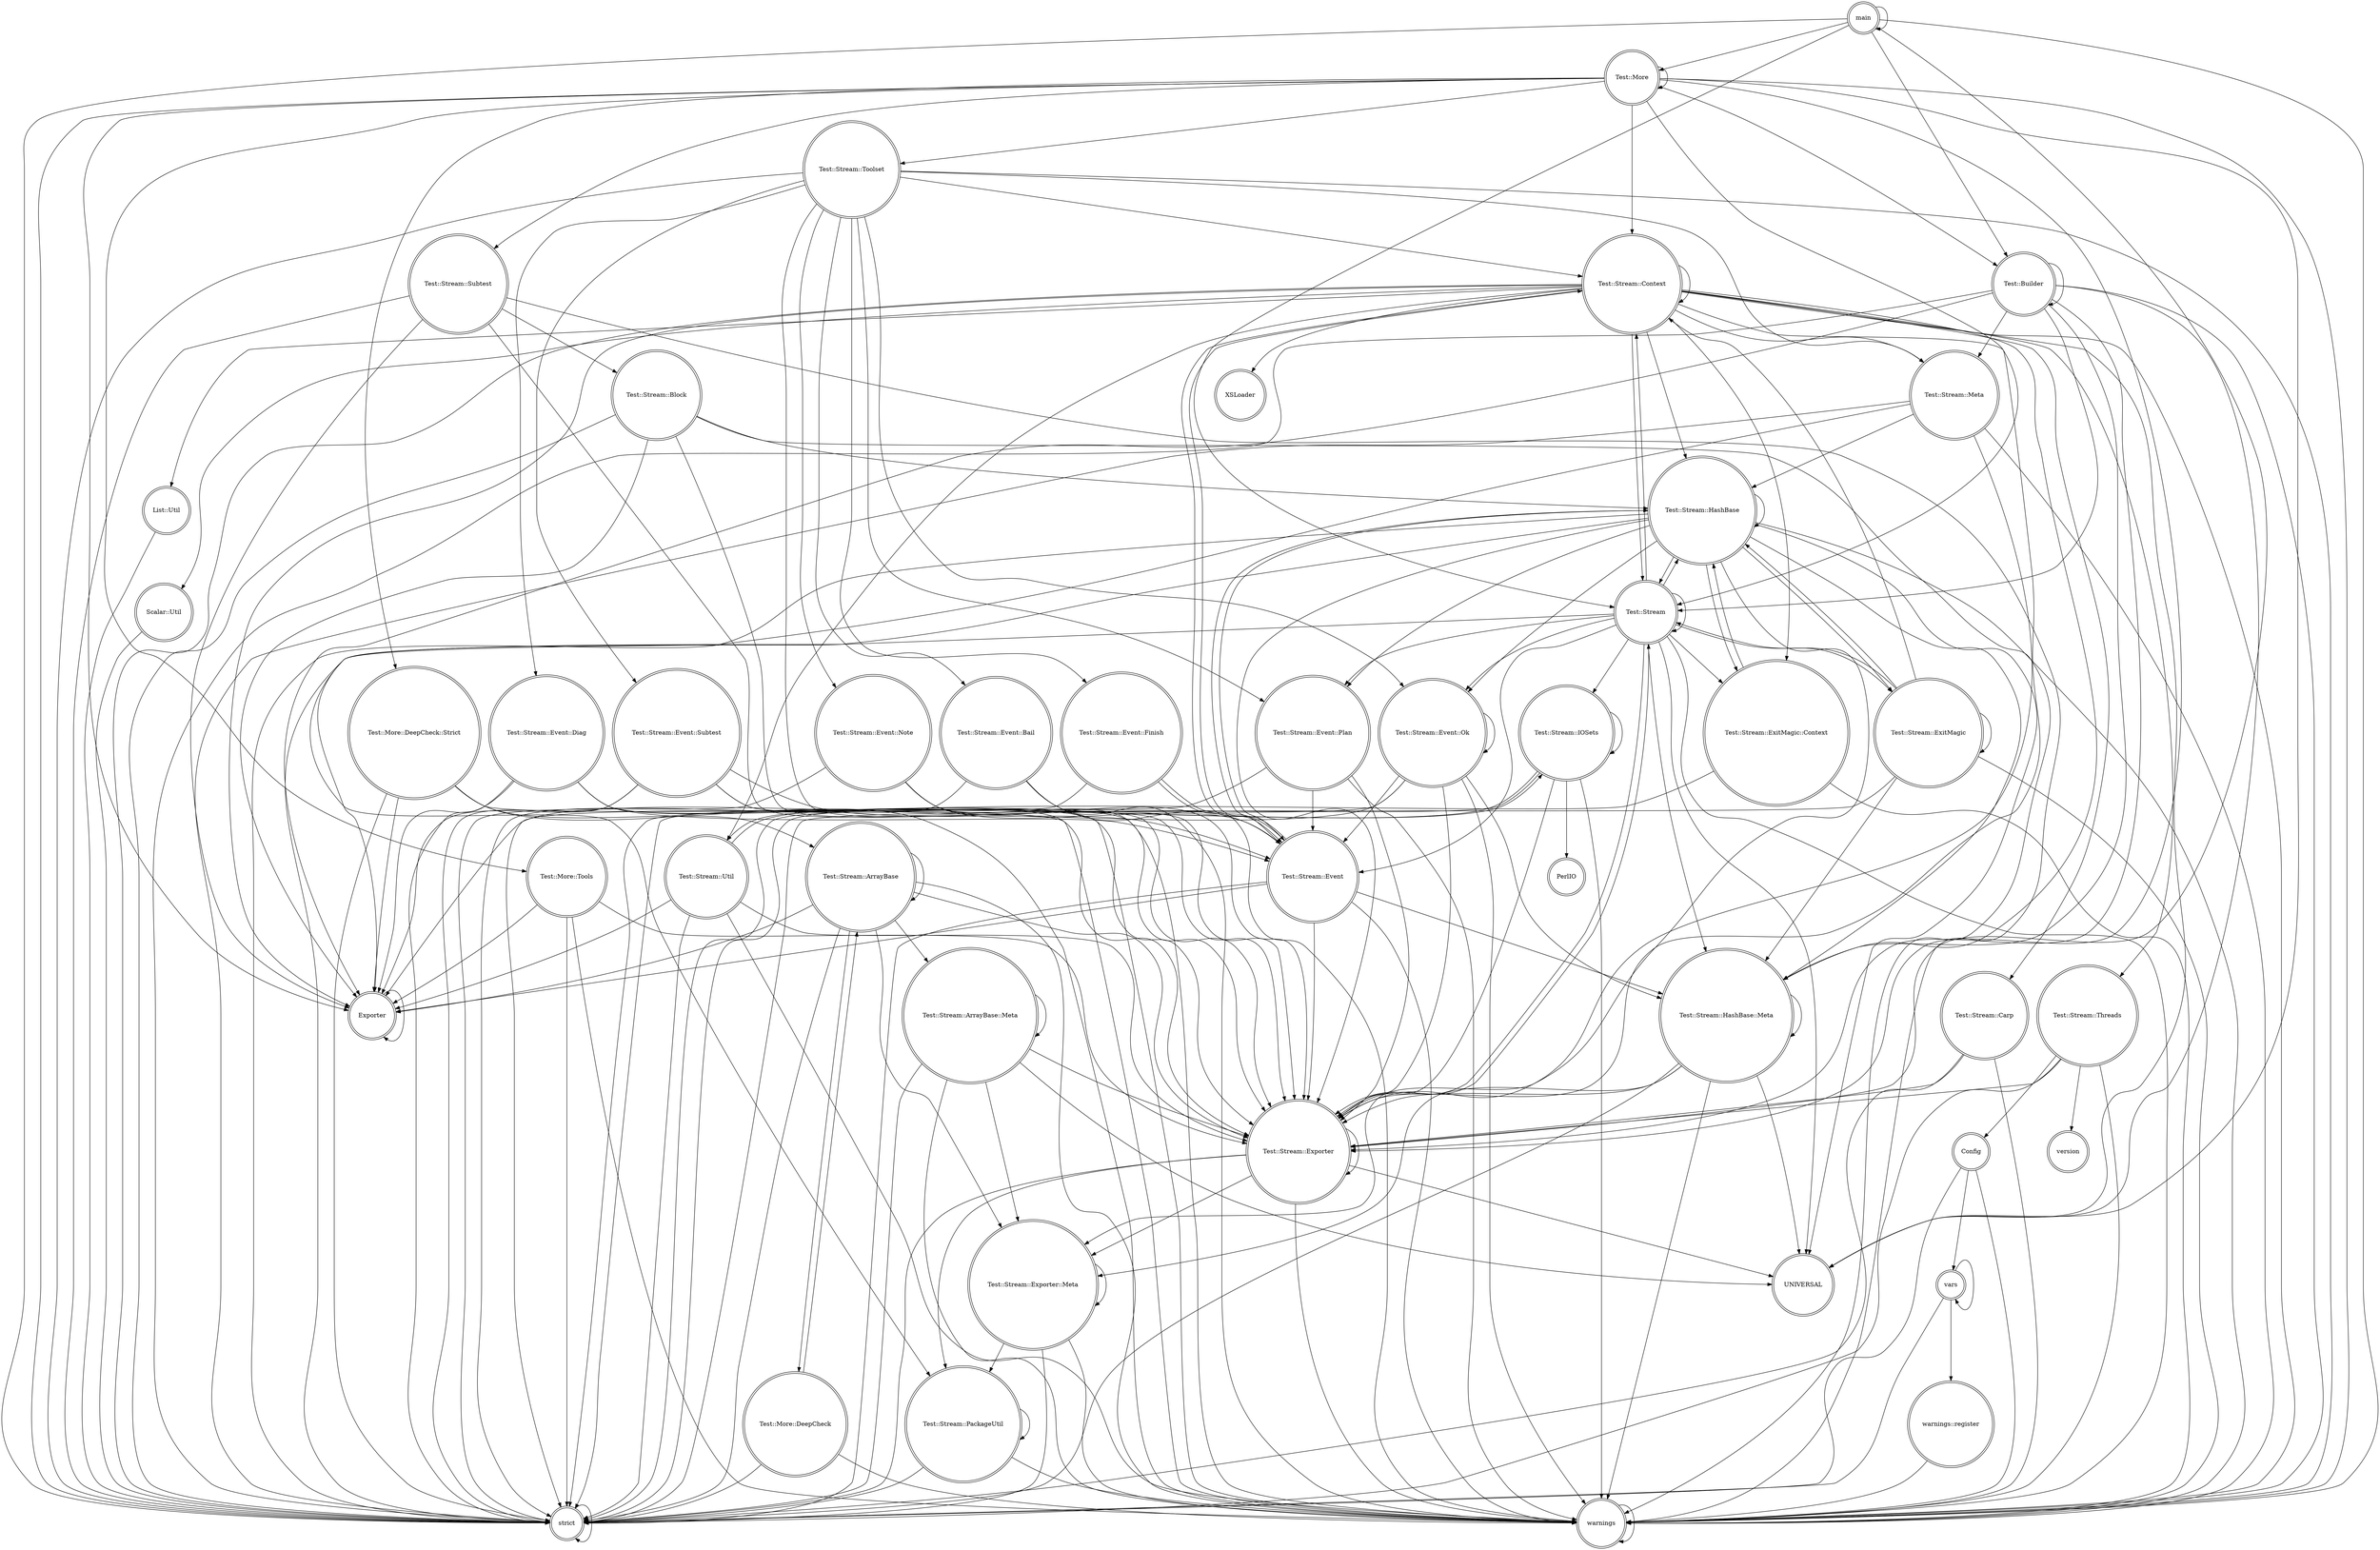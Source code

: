 digraph {
graph [overlap=false]
node [shape=doublecircle];
"Test::More" -> "strict";
"Test::Stream::Meta" -> "warnings";
"Test::Stream::Context" -> "List::Util";
"Test::Stream::Meta" -> "Test::Stream::HashBase";
"Test::Stream" -> "Test::Stream::Exporter";
"Test::Stream::ArrayBase::Meta" -> "Test::Stream::Exporter::Meta";
"Test::Stream" -> "Test::Stream::ExitMagic";
"Test::Stream::Exporter::Meta" -> "Test::Stream::PackageUtil";
"Test::Stream::ArrayBase" -> "Test::Stream::ArrayBase";
"Test::Stream::Exporter" -> "Test::Stream::Exporter::Meta";
"warnings::register" -> "warnings";
"Test::Stream::Util" -> "Test::Stream::Exporter";
"Test::More" -> "Test::More::DeepCheck::Strict";
"Test::Stream::Block" -> "strict";
"Test::Stream::Event" -> "Test::Stream::HashBase::Meta";
"Test::Builder" -> "warnings";
"main" -> "Test::More";
"Test::Stream::Event::Note" -> "warnings";
"Test::Stream::Event" -> "Test::Stream::HashBase";
"Test::Stream::ExitMagic::Context" -> "warnings";
"Test::Stream::Meta" -> "Test::Stream::Exporter";
"Test::Stream::Event::Diag" -> "Test::Stream::Exporter";
"Test::Stream::Subtest" -> "warnings";
"Test::More" -> "Test::Builder";
"Test::Stream::ArrayBase" -> "Test::Stream::Exporter::Meta";
"Test::Stream::Event::Diag" -> "Test::Stream::Event";
"Test::More::DeepCheck::Strict" -> "Test::Stream::Exporter";
"Test::Stream::Event::Diag" -> "Exporter";
"Test::Stream::ExitMagic" -> "Test::Stream";
"Test::Builder" -> "Test::Stream::HashBase::Meta";
"Test::Builder" -> "Exporter";
"Test::Stream::IOSets" -> "Test::Stream::Util";
"Test::Stream::HashBase::Meta" -> "Test::Stream::Exporter::Meta";
"Test::Stream::ExitMagic" -> "warnings";
"Config" -> "warnings";
"Test::Stream::Context" -> "strict";
"Test::Stream::Event::Finish" -> "Test::Stream::Event";
"Test::Stream::Toolset" -> "Test::Stream::Event::Bail";
"Test::Stream::Event::Note" -> "strict";
"Test::Stream::ExitMagic" -> "Test::Stream::HashBase";
"Test::Stream::Exporter::Meta" -> "strict";
"Test::More::DeepCheck" -> "warnings";
"Test::Stream::Threads" -> "Test::Stream::Exporter";
"vars" -> "vars";
"Test::Stream::Toolset" -> "Test::Stream::Meta";
"main" -> "strict";
"Test::Stream::Context" -> "Test::Stream::Meta";
"Test::Stream::Exporter" -> "Test::Stream";
"Test::Stream::ExitMagic::Context" -> "Test::Stream::HashBase";
"main" -> "Test::Stream";
"Test::Stream::Exporter::Meta" -> "Test::Stream::Exporter::Meta";
"Test::Builder" -> "Test::Stream";
"Test::Builder" -> "Test::Builder";
"Test::Stream" -> "Test::Stream::Event::Plan";
"Test::Stream::Event::Finish" -> "warnings";
"Test::Stream::ArrayBase::Meta" -> "UNIVERSAL";
"Test::Stream::IOSets" -> "strict";
"Test::Stream::HashBase::Meta" -> "strict";
"Test::More" -> "warnings";
"Test::Stream" -> "warnings";
"Test::Stream::HashBase" -> "warnings";
"Test::Stream" -> "UNIVERSAL";
"Test::Stream::ArrayBase" -> "Exporter";
"Test::Stream::Subtest" -> "strict";
"Test::Stream" -> "Test::Stream::ExitMagic::Context";
"Test::Stream::Block" -> "warnings";
"Test::Stream::ExitMagic" -> "Test::Stream::HashBase::Meta";
"Test::Stream" -> "Test::Stream";
"Test::Stream::Event::Subtest" -> "warnings";
"Test::Stream::Event::Bail" -> "warnings";
"Test::Stream::Exporter" -> "Test::Stream::PackageUtil";
"Test::Stream::Toolset" -> "warnings";
"Test::Stream" -> "Test::Stream::HashBase::Meta";
"Test::More::DeepCheck::Strict" -> "Exporter";
"Test::Stream::Event::Ok" -> "warnings";
"Test::Stream::Event::Ok" -> "Test::Stream::HashBase::Meta";
"Test::Stream::Util" -> "Test::Stream::IOSets";
"Test::Stream::HashBase::Meta" -> "warnings";
"Test::Stream::PackageUtil" -> "Test::Stream::PackageUtil";
"Test::More" -> "Test::Stream::Context";
"Test::More::DeepCheck::Strict" -> "strict";
"Test::Builder" -> "Test::Stream::Exporter";
"Test::Stream::Event::Ok" -> "strict";
"Test::Stream" -> "Test::Stream::Event::Ok";
"Test::More::DeepCheck::Strict" -> "Test::Stream::ArrayBase";
"Test::Stream::HashBase" -> "strict";
"Test::Stream::Event::Diag" -> "warnings";
"Test::Stream::Subtest" -> "Test::Stream::Block";
"Test::Stream::Toolset" -> "Test::Stream::Event::Subtest";
"Test::Stream::Context" -> "Test::Stream::HashBase::Meta";
"Test::Stream::Exporter" -> "UNIVERSAL";
"Test::Stream::HashBase" -> "Test::Stream::Event";
"Config" -> "strict";
"Test::More" -> "Test::Stream::Toolset";
"Test::Stream::Context" -> "Test::Stream::Util";
"Test::Stream::HashBase" -> "Test::Stream::HashBase::Meta";
"Test::Stream::Event::Subtest" -> "strict";
"Test::Stream::ExitMagic::Context" -> "strict";
"Test::Stream" -> "Test::Stream::HashBase";
"Test::Stream::Context" -> "UNIVERSAL";
"main" -> "main";
"Test::More::Tools" -> "Exporter";
"Test::Stream::PackageUtil" -> "warnings";
"Test::Stream::HashBase" -> "Test::Stream::Exporter";
"Test::Stream::HashBase" -> "UNIVERSAL";
"Test::Stream::Context" -> "Test::Stream::Threads";
"Test::Stream" -> "Test::Stream::IOSets";
"Test::Stream::IOSets" -> "warnings";
"Test::Stream::Event" -> "strict";
"Test::Stream::Event::Ok" -> "Test::Stream::Event";
"Test::Stream::Block" -> "Test::Stream::HashBase";
"Exporter" -> "Exporter";
"Test::Stream::ArrayBase" -> "Test::More::DeepCheck";
"Test::Stream::Toolset" -> "Test::Stream::Event::Finish";
"Test::Stream::Event::Plan" -> "Test::Stream::Exporter";
"Test::Stream::Exporter" -> "strict";
"Test::Stream::Util" -> "strict";
"Test::Stream::IOSets" -> "Test::Stream::IOSets";
"Test::Stream::ArrayBase" -> "Test::Stream::Exporter";
"Test::Stream::Event::Plan" -> "Test::Stream::Event";
"Test::More::Tools" -> "strict";
"Test::Stream::Toolset" -> "Test::Stream::Exporter";
"Test::Stream::Context" -> "Test::Stream::Event";
"Test::Builder" -> "Test::Stream::Meta";
"main" -> "warnings";
"Test::Stream::Event::Subtest" -> "Test::Stream::Exporter";
"vars" -> "strict";
"Test::Stream::Context" -> "XSLoader";
"Test::More" -> "UNIVERSAL";
"Test::Builder" -> "strict";
"Test::More::Tools" -> "warnings";
"vars" -> "warnings::register";
"Config" -> "vars";
"Test::More::DeepCheck" -> "Test::Stream::ArrayBase";
"Test::Builder" -> "UNIVERSAL";
"Test::Stream::Event" -> "warnings";
"Test::Stream::Event::Bail" -> "Test::Stream::Event";
"Test::Stream::HashBase" -> "Exporter";
"Test::Stream::HashBase" -> "Test::Stream::Event::Plan";
"Test::Stream::Context" -> "Test::Stream::HashBase";
"strict" -> "strict";
"Test::Stream::Subtest" -> "Test::Stream::Exporter";
"Test::Stream::HashBase" -> "Test::Stream::ExitMagic";
"Test::Stream::Event::Plan" -> "warnings";
"Test::Stream::Event::Note" -> "Test::Stream::Event";
"Test::Stream::Threads" -> "Config";
"Test::Stream::Event" -> "Test::Stream::Context";
"Test::Stream::IOSets" -> "PerlIO";
"Test::Stream::Event::Plan" -> "strict";
"Scalar::Util" -> "strict";
"Test::Stream::Exporter::Meta" -> "warnings";
"Test::Stream::Event::Bail" -> "strict";
"main" -> "Test::Stream::Exporter";
"Test::Stream::Toolset" -> "Test::Stream::Event::Note";
"Test::Stream::Event" -> "Test::Stream::Exporter";
"Test::More" -> "Test::Stream::Exporter";
"Test::Stream::ExitMagic" -> "Test::Stream::Context";
"Test::More::DeepCheck::Strict" -> "warnings";
"Test::Stream::HashBase" -> "Test::Stream::ExitMagic::Context";
"Test::Stream::HashBase::Meta" -> "UNIVERSAL";
"Test::Stream::Toolset" -> "Test::Stream::Event::Plan";
"Test::Stream::Threads" -> "version";
"Test::Stream::HashBase::Meta" -> "Test::Stream::HashBase::Meta";
"Test::Stream::Meta" -> "Test::Stream::PackageUtil";
"Test::Stream::Context" -> "Test::Stream::Carp";
"Test::Stream::Exporter" -> "warnings";
"Test::More" -> "Test::More";
"Test::Stream::Block" -> "Exporter";
"Test::Stream::ArrayBase::Meta" -> "Test::Stream::ArrayBase::Meta";
"Test::Stream" -> "Test::Stream::Event";
"Test::Stream::Context" -> "Test::Stream::ExitMagic::Context";
"Test::Stream::Toolset" -> "Test::Stream::Context";
"Test::Stream::ArrayBase::Meta" -> "Test::Stream::Exporter";
"Test::Stream::HashBase::Meta" -> "Test::Stream::Exporter";
"Test::Stream::ArrayBase" -> "warnings";
"Test::Stream::Threads" -> "strict";
"Test::Stream::Event::Ok" -> "Exporter";
"Test::More::DeepCheck" -> "strict";
"Test::Stream::Toolset" -> "strict";
"Test::Stream::Event::Ok" -> "Test::Stream::Exporter";
"Test::Stream::Event::Subtest" -> "Test::Stream::Event";
"Test::Stream::Context" -> "Exporter";
"Test::More" -> "Exporter";
"Test::Stream::HashBase" -> "Test::Stream::Exporter::Meta";
"Test::Stream::ArrayBase" -> "Test::Stream::ArrayBase::Meta";
"List::Util" -> "strict";
"Test::Stream::HashBase" -> "Test::Stream";
"Test::Stream::Threads" -> "warnings";
"Test::Stream::Context" -> "warnings";
"Test::Stream::Context" -> "Scalar::Util";
"Test::Stream::Context" -> "Test::Stream::Context";
"Test::Stream" -> "Test::Stream::Context";
"Test::Stream::Carp" -> "Test::Stream::Exporter";
"Test::Stream::Event::Diag" -> "strict";
"Test::Stream::ArrayBase::Meta" -> "warnings";
"Test::More" -> "Test::Stream::Subtest";
"Test::More::Tools" -> "Test::Stream::Exporter";
"Test::Stream::Toolset" -> "Test::Stream::Event::Ok";
"Test::Stream::Meta" -> "strict";
"Test::Stream::HashBase" -> "Test::Stream::Event::Ok";
"Test::Stream::Context" -> "Test::Stream::Exporter";
"Test::Stream::PackageUtil" -> "strict";
"Test::Stream::ExitMagic" -> "Test::Stream::ExitMagic";
"Test::Stream::ArrayBase::Meta" -> "strict";
"Test::More" -> "Test::Stream";
"Test::Stream::Util" -> "Exporter";
"Test::Stream::Event::Ok" -> "Test::Stream::Event::Ok";
"Test::Stream::Event::Note" -> "Test::Stream::Exporter";
"Test::Stream::Event::Subtest" -> "Exporter";
"main" -> "Test::Builder";
"Test::Stream::Util" -> "warnings";
"Test::Stream::HashBase" -> "Test::Stream::HashBase";
"Test::Stream::Carp" -> "warnings";
"Test::Stream::ExitMagic" -> "strict";
"warnings" -> "warnings";
"Test::Stream::Event" -> "Exporter";
"Test::Stream::Carp" -> "strict";
"Test::Stream::Block" -> "Test::Stream::Exporter";
"Test::Stream::Exporter" -> "Test::Stream::Exporter";
"Test::More" -> "Test::More::Tools";
"Test::Stream::ArrayBase" -> "strict";
"Test::Stream::Toolset" -> "Test::Stream::Event::Diag";
"Test::Stream::IOSets" -> "Test::Stream::Exporter";
"Test::Stream::Subtest" -> "Exporter";
"Test::Stream" -> "strict";
"Test::Stream::Context" -> "Test::Stream";
"Test::Stream::Event::Finish" -> "strict";
}
